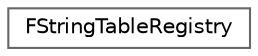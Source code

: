 digraph "Graphical Class Hierarchy"
{
 // INTERACTIVE_SVG=YES
 // LATEX_PDF_SIZE
  bgcolor="transparent";
  edge [fontname=Helvetica,fontsize=10,labelfontname=Helvetica,labelfontsize=10];
  node [fontname=Helvetica,fontsize=10,shape=box,height=0.2,width=0.4];
  rankdir="LR";
  Node0 [id="Node000000",label="FStringTableRegistry",height=0.2,width=0.4,color="grey40", fillcolor="white", style="filled",URL="$d0/d06/classFStringTableRegistry.html",tooltip="Singleton registry of known string table instances."];
}
